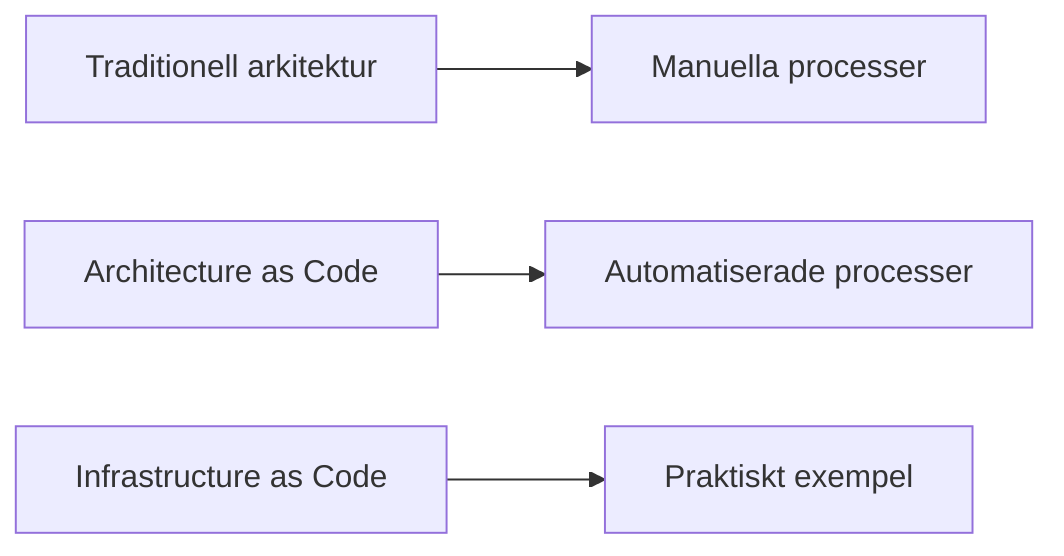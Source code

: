 graph LR
    A[Traditionell arkitektur] --> B[Manuella processer]
    C[Architecture as Code] --> D[Automatiserade processer] 
    E[Infrastructure as Code] --> F[Praktiskt exempel]